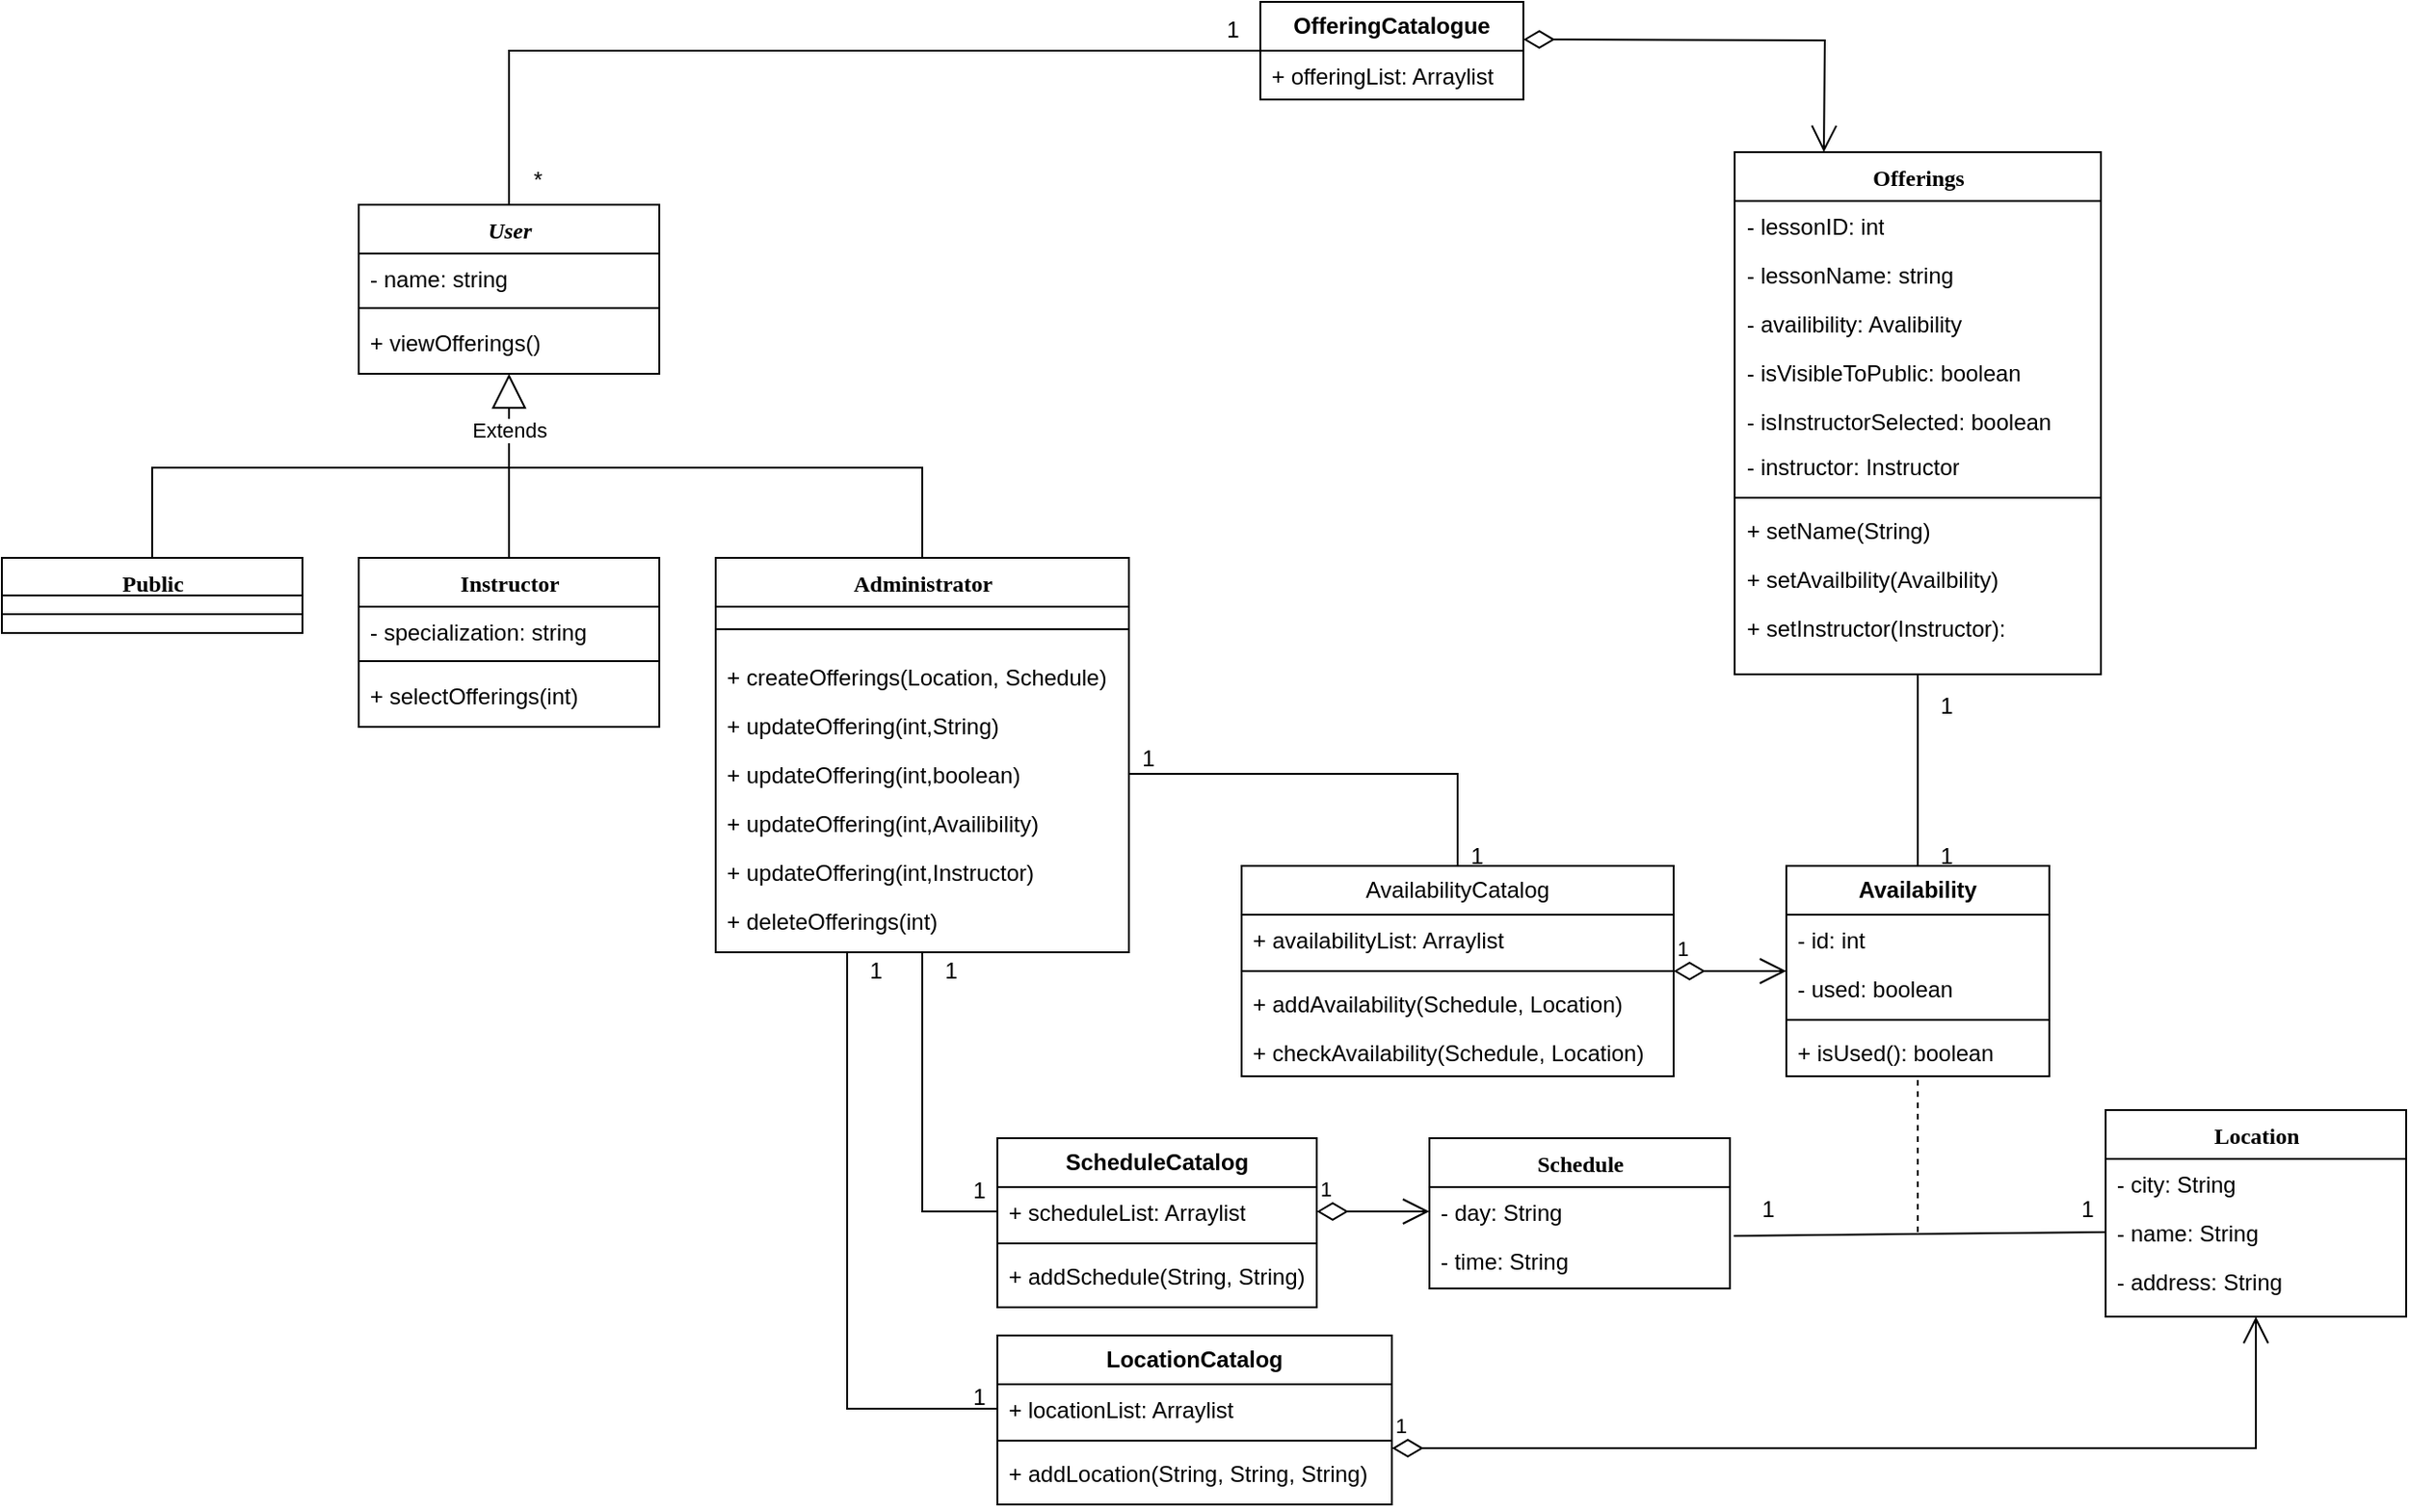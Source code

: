 <mxfile version="24.7.17">
  <diagram name="Page-1" id="6133507b-19e7-1e82-6fc7-422aa6c4b21f">
    <mxGraphModel dx="2534" dy="844" grid="1" gridSize="10" guides="1" tooltips="1" connect="1" arrows="1" fold="1" page="1" pageScale="1" pageWidth="1100" pageHeight="850" background="none" math="0" shadow="0">
      <root>
        <mxCell id="0" />
        <mxCell id="1" parent="0" />
        <mxCell id="78961159f06e98e8-43" value="Offerings" style="swimlane;html=1;fontStyle=1;align=center;verticalAlign=top;childLayout=stackLayout;horizontal=1;startSize=26;horizontalStack=0;resizeParent=1;resizeLast=0;collapsible=1;marginBottom=0;swimlaneFillColor=#ffffff;rounded=0;shadow=0;comic=0;labelBackgroundColor=none;strokeWidth=1;fillColor=none;fontFamily=Verdana;fontSize=12" parent="1" vertex="1">
          <mxGeometry x="672.5" y="130" width="195" height="278" as="geometry" />
        </mxCell>
        <mxCell id="78961159f06e98e8-44" value="- lessonID: int" style="text;html=1;strokeColor=none;fillColor=none;align=left;verticalAlign=top;spacingLeft=4;spacingRight=4;whiteSpace=wrap;overflow=hidden;rotatable=0;points=[[0,0.5],[1,0.5]];portConstraint=eastwest;" parent="78961159f06e98e8-43" vertex="1">
          <mxGeometry y="26" width="195" height="26" as="geometry" />
        </mxCell>
        <mxCell id="WJs15uDkVyT4sWbFeloI-30" value="- lessonName: string" style="text;html=1;strokeColor=none;fillColor=none;align=left;verticalAlign=top;spacingLeft=4;spacingRight=4;whiteSpace=wrap;overflow=hidden;rotatable=0;points=[[0,0.5],[1,0.5]];portConstraint=eastwest;" parent="78961159f06e98e8-43" vertex="1">
          <mxGeometry y="52" width="195" height="26" as="geometry" />
        </mxCell>
        <mxCell id="WJs15uDkVyT4sWbFeloI-31" value="- availibility: Avalibility" style="text;html=1;strokeColor=none;fillColor=none;align=left;verticalAlign=top;spacingLeft=4;spacingRight=4;whiteSpace=wrap;overflow=hidden;rotatable=0;points=[[0,0.5],[1,0.5]];portConstraint=eastwest;" parent="78961159f06e98e8-43" vertex="1">
          <mxGeometry y="78" width="195" height="26" as="geometry" />
        </mxCell>
        <mxCell id="Xn0viUcU6qRGE--6D4ZG-22" value="- isVisibleToPublic: boolean" style="text;html=1;strokeColor=none;fillColor=none;align=left;verticalAlign=top;spacingLeft=4;spacingRight=4;whiteSpace=wrap;overflow=hidden;rotatable=0;points=[[0,0.5],[1,0.5]];portConstraint=eastwest;" parent="78961159f06e98e8-43" vertex="1">
          <mxGeometry y="104" width="195" height="26" as="geometry" />
        </mxCell>
        <mxCell id="Xn0viUcU6qRGE--6D4ZG-21" value="- isInstructorSelected: boolean" style="text;html=1;strokeColor=none;fillColor=none;align=left;verticalAlign=top;spacingLeft=4;spacingRight=4;whiteSpace=wrap;overflow=hidden;rotatable=0;points=[[0,0.5],[1,0.5]];portConstraint=eastwest;" parent="78961159f06e98e8-43" vertex="1">
          <mxGeometry y="130" width="195" height="24" as="geometry" />
        </mxCell>
        <mxCell id="Xn0viUcU6qRGE--6D4ZG-26" value="- instructor: Instructor" style="text;html=1;strokeColor=none;fillColor=none;align=left;verticalAlign=top;spacingLeft=4;spacingRight=4;whiteSpace=wrap;overflow=hidden;rotatable=0;points=[[0,0.5],[1,0.5]];portConstraint=eastwest;" parent="78961159f06e98e8-43" vertex="1">
          <mxGeometry y="154" width="195" height="26" as="geometry" />
        </mxCell>
        <mxCell id="78961159f06e98e8-51" value="" style="line;html=1;strokeWidth=1;fillColor=none;align=left;verticalAlign=middle;spacingTop=-1;spacingLeft=3;spacingRight=3;rotatable=0;labelPosition=right;points=[];portConstraint=eastwest;" parent="78961159f06e98e8-43" vertex="1">
          <mxGeometry y="180" width="195" height="8" as="geometry" />
        </mxCell>
        <mxCell id="78961159f06e98e8-52" value="+ setName(String)" style="text;html=1;strokeColor=none;fillColor=none;align=left;verticalAlign=top;spacingLeft=4;spacingRight=4;whiteSpace=wrap;overflow=hidden;rotatable=0;points=[[0,0.5],[1,0.5]];portConstraint=eastwest;" parent="78961159f06e98e8-43" vertex="1">
          <mxGeometry y="188" width="195" height="26" as="geometry" />
        </mxCell>
        <mxCell id="Xn0viUcU6qRGE--6D4ZG-23" value="+ setAvailbility(Availbility)" style="text;html=1;strokeColor=none;fillColor=none;align=left;verticalAlign=top;spacingLeft=4;spacingRight=4;whiteSpace=wrap;overflow=hidden;rotatable=0;points=[[0,0.5],[1,0.5]];portConstraint=eastwest;" parent="78961159f06e98e8-43" vertex="1">
          <mxGeometry y="214" width="195" height="26" as="geometry" />
        </mxCell>
        <mxCell id="Xn0viUcU6qRGE--6D4ZG-24" value="+ setInstructor(Instructor): " style="text;html=1;strokeColor=none;fillColor=none;align=left;verticalAlign=top;spacingLeft=4;spacingRight=4;whiteSpace=wrap;overflow=hidden;rotatable=0;points=[[0,0.5],[1,0.5]];portConstraint=eastwest;" parent="78961159f06e98e8-43" vertex="1">
          <mxGeometry y="240" width="195" height="26" as="geometry" />
        </mxCell>
        <mxCell id="Xn0viUcU6qRGE--6D4ZG-53" value="&lt;b&gt;OfferingCatalogue&lt;/b&gt;" style="swimlane;fontStyle=0;childLayout=stackLayout;horizontal=1;startSize=26;fillColor=none;horizontalStack=0;resizeParent=1;resizeParentMax=0;resizeLast=0;collapsible=1;marginBottom=0;whiteSpace=wrap;html=1;" parent="1" vertex="1">
          <mxGeometry x="420" y="50" width="140" height="52" as="geometry" />
        </mxCell>
        <mxCell id="Xn0viUcU6qRGE--6D4ZG-54" value="+ offeringList: Arraylist" style="text;strokeColor=none;fillColor=none;align=left;verticalAlign=top;spacingLeft=4;spacingRight=4;overflow=hidden;rotatable=0;points=[[0,0.5],[1,0.5]];portConstraint=eastwest;whiteSpace=wrap;html=1;" parent="Xn0viUcU6qRGE--6D4ZG-53" vertex="1">
          <mxGeometry y="26" width="140" height="26" as="geometry" />
        </mxCell>
        <mxCell id="Xn0viUcU6qRGE--6D4ZG-58" value="" style="endArrow=open;html=1;endSize=12;startArrow=diamondThin;startSize=14;startFill=0;edgeStyle=orthogonalEdgeStyle;align=left;verticalAlign=bottom;rounded=0;" parent="1" edge="1">
          <mxGeometry x="-1" y="3" relative="1" as="geometry">
            <mxPoint x="560" y="70" as="sourcePoint" />
            <mxPoint x="720" y="130" as="targetPoint" />
          </mxGeometry>
        </mxCell>
        <mxCell id="WJs15uDkVyT4sWbFeloI-1" value="Schedule" style="swimlane;html=1;fontStyle=1;align=center;verticalAlign=top;childLayout=stackLayout;horizontal=1;startSize=26;horizontalStack=0;resizeParent=1;resizeLast=0;collapsible=1;marginBottom=0;swimlaneFillColor=#ffffff;rounded=0;shadow=0;comic=0;labelBackgroundColor=none;strokeWidth=1;fillColor=none;fontFamily=Verdana;fontSize=12" parent="1" vertex="1">
          <mxGeometry x="510" y="655" width="160" height="80" as="geometry" />
        </mxCell>
        <mxCell id="WJs15uDkVyT4sWbFeloI-3" value="- day: String" style="text;html=1;strokeColor=none;fillColor=none;align=left;verticalAlign=top;spacingLeft=4;spacingRight=4;whiteSpace=wrap;overflow=hidden;rotatable=0;points=[[0,0.5],[1,0.5]];portConstraint=eastwest;" parent="WJs15uDkVyT4sWbFeloI-1" vertex="1">
          <mxGeometry y="26" width="160" height="26" as="geometry" />
        </mxCell>
        <mxCell id="WJs15uDkVyT4sWbFeloI-4" value="- time: String" style="text;html=1;strokeColor=none;fillColor=none;align=left;verticalAlign=top;spacingLeft=4;spacingRight=4;whiteSpace=wrap;overflow=hidden;rotatable=0;points=[[0,0.5],[1,0.5]];portConstraint=eastwest;" parent="WJs15uDkVyT4sWbFeloI-1" vertex="1">
          <mxGeometry y="52" width="160" height="26" as="geometry" />
        </mxCell>
        <mxCell id="WJs15uDkVyT4sWbFeloI-5" value="Location" style="swimlane;html=1;fontStyle=1;align=center;verticalAlign=top;childLayout=stackLayout;horizontal=1;startSize=26;horizontalStack=0;resizeParent=1;resizeLast=0;collapsible=1;marginBottom=0;swimlaneFillColor=#ffffff;rounded=0;shadow=0;comic=0;labelBackgroundColor=none;strokeWidth=1;fillColor=none;fontFamily=Verdana;fontSize=12" parent="1" vertex="1">
          <mxGeometry x="870" y="640" width="160" height="110" as="geometry" />
        </mxCell>
        <mxCell id="WJs15uDkVyT4sWbFeloI-6" value="- city: String" style="text;html=1;strokeColor=none;fillColor=none;align=left;verticalAlign=top;spacingLeft=4;spacingRight=4;whiteSpace=wrap;overflow=hidden;rotatable=0;points=[[0,0.5],[1,0.5]];portConstraint=eastwest;" parent="WJs15uDkVyT4sWbFeloI-5" vertex="1">
          <mxGeometry y="26" width="160" height="26" as="geometry" />
        </mxCell>
        <mxCell id="WJs15uDkVyT4sWbFeloI-7" value="- name: String" style="text;html=1;strokeColor=none;fillColor=none;align=left;verticalAlign=top;spacingLeft=4;spacingRight=4;whiteSpace=wrap;overflow=hidden;rotatable=0;points=[[0,0.5],[1,0.5]];portConstraint=eastwest;" parent="WJs15uDkVyT4sWbFeloI-5" vertex="1">
          <mxGeometry y="52" width="160" height="26" as="geometry" />
        </mxCell>
        <mxCell id="WJs15uDkVyT4sWbFeloI-8" value="- address: String" style="text;html=1;strokeColor=none;fillColor=none;align=left;verticalAlign=top;spacingLeft=4;spacingRight=4;whiteSpace=wrap;overflow=hidden;rotatable=0;points=[[0,0.5],[1,0.5]];portConstraint=eastwest;" parent="WJs15uDkVyT4sWbFeloI-5" vertex="1">
          <mxGeometry y="78" width="160" height="26" as="geometry" />
        </mxCell>
        <mxCell id="WJs15uDkVyT4sWbFeloI-9" value="AvailabilityCatalog" style="swimlane;fontStyle=0;childLayout=stackLayout;horizontal=1;startSize=26;fillColor=none;horizontalStack=0;resizeParent=1;resizeParentMax=0;resizeLast=0;collapsible=1;marginBottom=0;whiteSpace=wrap;html=1;" parent="1" vertex="1">
          <mxGeometry x="410" y="510" width="230" height="112" as="geometry" />
        </mxCell>
        <mxCell id="WJs15uDkVyT4sWbFeloI-10" value="+ availabilityList: Arraylist" style="text;strokeColor=none;fillColor=none;align=left;verticalAlign=top;spacingLeft=4;spacingRight=4;overflow=hidden;rotatable=0;points=[[0,0.5],[1,0.5]];portConstraint=eastwest;whiteSpace=wrap;html=1;" parent="WJs15uDkVyT4sWbFeloI-9" vertex="1">
          <mxGeometry y="26" width="230" height="26" as="geometry" />
        </mxCell>
        <mxCell id="WJs15uDkVyT4sWbFeloI-11" value="" style="line;strokeWidth=1;fillColor=none;align=left;verticalAlign=middle;spacingTop=-1;spacingLeft=3;spacingRight=3;rotatable=0;labelPosition=right;points=[];portConstraint=eastwest;strokeColor=inherit;" parent="WJs15uDkVyT4sWbFeloI-9" vertex="1">
          <mxGeometry y="52" width="230" height="8" as="geometry" />
        </mxCell>
        <mxCell id="WJs15uDkVyT4sWbFeloI-12" value="+ addAvailability(Schedule, Location)" style="text;strokeColor=none;fillColor=none;align=left;verticalAlign=top;spacingLeft=4;spacingRight=4;overflow=hidden;rotatable=0;points=[[0,0.5],[1,0.5]];portConstraint=eastwest;whiteSpace=wrap;html=1;" parent="WJs15uDkVyT4sWbFeloI-9" vertex="1">
          <mxGeometry y="60" width="230" height="26" as="geometry" />
        </mxCell>
        <mxCell id="WJs15uDkVyT4sWbFeloI-69" value="+ checkAvailability(Schedule, Location)" style="text;strokeColor=none;fillColor=none;align=left;verticalAlign=top;spacingLeft=4;spacingRight=4;overflow=hidden;rotatable=0;points=[[0,0.5],[1,0.5]];portConstraint=eastwest;whiteSpace=wrap;html=1;" parent="WJs15uDkVyT4sWbFeloI-9" vertex="1">
          <mxGeometry y="86" width="230" height="26" as="geometry" />
        </mxCell>
        <mxCell id="WJs15uDkVyT4sWbFeloI-13" value="" style="endArrow=none;html=1;rounded=0;entryX=0;entryY=0.5;entryDx=0;entryDy=0;exitX=1.013;exitY=1;exitDx=0;exitDy=0;exitPerimeter=0;" parent="1" source="WJs15uDkVyT4sWbFeloI-3" target="WJs15uDkVyT4sWbFeloI-7" edge="1">
          <mxGeometry width="50" height="50" relative="1" as="geometry">
            <mxPoint x="660" y="690" as="sourcePoint" />
            <mxPoint x="380" y="310" as="targetPoint" />
          </mxGeometry>
        </mxCell>
        <mxCell id="WJs15uDkVyT4sWbFeloI-14" value="" style="endArrow=none;html=1;rounded=0;dashed=1;entryX=0.5;entryY=1;entryDx=0;entryDy=0;" parent="1" target="WJs15uDkVyT4sWbFeloI-15" edge="1">
          <mxGeometry width="50" height="50" relative="1" as="geometry">
            <mxPoint x="770" y="705" as="sourcePoint" />
            <mxPoint x="770" y="630" as="targetPoint" />
          </mxGeometry>
        </mxCell>
        <mxCell id="WJs15uDkVyT4sWbFeloI-15" value="&lt;b&gt;Availability&lt;/b&gt;" style="swimlane;fontStyle=0;childLayout=stackLayout;horizontal=1;startSize=26;fillColor=none;horizontalStack=0;resizeParent=1;resizeParentMax=0;resizeLast=0;collapsible=1;marginBottom=0;whiteSpace=wrap;html=1;" parent="1" vertex="1">
          <mxGeometry x="700" y="510" width="140" height="112" as="geometry" />
        </mxCell>
        <mxCell id="WJs15uDkVyT4sWbFeloI-16" value="- id: int" style="text;strokeColor=none;fillColor=none;align=left;verticalAlign=top;spacingLeft=4;spacingRight=4;overflow=hidden;rotatable=0;points=[[0,0.5],[1,0.5]];portConstraint=eastwest;whiteSpace=wrap;html=1;" parent="WJs15uDkVyT4sWbFeloI-15" vertex="1">
          <mxGeometry y="26" width="140" height="26" as="geometry" />
        </mxCell>
        <mxCell id="WJs15uDkVyT4sWbFeloI-68" value="- used: boolean" style="text;strokeColor=none;fillColor=none;align=left;verticalAlign=top;spacingLeft=4;spacingRight=4;overflow=hidden;rotatable=0;points=[[0,0.5],[1,0.5]];portConstraint=eastwest;whiteSpace=wrap;html=1;" parent="WJs15uDkVyT4sWbFeloI-15" vertex="1">
          <mxGeometry y="52" width="140" height="26" as="geometry" />
        </mxCell>
        <mxCell id="WJs15uDkVyT4sWbFeloI-71" value="" style="line;strokeWidth=1;fillColor=none;align=left;verticalAlign=middle;spacingTop=-1;spacingLeft=3;spacingRight=3;rotatable=0;labelPosition=right;points=[];portConstraint=eastwest;strokeColor=inherit;" parent="WJs15uDkVyT4sWbFeloI-15" vertex="1">
          <mxGeometry y="78" width="140" height="8" as="geometry" />
        </mxCell>
        <mxCell id="WJs15uDkVyT4sWbFeloI-72" value="+ isUsed(): boolean" style="text;strokeColor=none;fillColor=none;align=left;verticalAlign=top;spacingLeft=4;spacingRight=4;overflow=hidden;rotatable=0;points=[[0,0.5],[1,0.5]];portConstraint=eastwest;whiteSpace=wrap;html=1;" parent="WJs15uDkVyT4sWbFeloI-15" vertex="1">
          <mxGeometry y="86" width="140" height="26" as="geometry" />
        </mxCell>
        <mxCell id="WJs15uDkVyT4sWbFeloI-17" value="1" style="endArrow=open;html=1;endSize=12;startArrow=diamondThin;startSize=14;startFill=0;edgeStyle=orthogonalEdgeStyle;align=left;verticalAlign=bottom;rounded=0;entryX=0;entryY=0.5;entryDx=0;entryDy=0;exitX=1;exitY=0.5;exitDx=0;exitDy=0;" parent="1" source="WJs15uDkVyT4sWbFeloI-9" target="WJs15uDkVyT4sWbFeloI-15" edge="1">
          <mxGeometry x="-1" y="3" relative="1" as="geometry">
            <mxPoint x="570" y="610" as="sourcePoint" />
            <mxPoint x="660" y="600" as="targetPoint" />
          </mxGeometry>
        </mxCell>
        <mxCell id="WJs15uDkVyT4sWbFeloI-18" value="1" style="text;html=1;align=center;verticalAlign=middle;resizable=0;points=[];autosize=1;strokeColor=none;fillColor=none;" parent="1" vertex="1">
          <mxGeometry x="770" y="490" width="30" height="30" as="geometry" />
        </mxCell>
        <mxCell id="WJs15uDkVyT4sWbFeloI-19" value="1" style="text;html=1;align=center;verticalAlign=middle;resizable=0;points=[];autosize=1;strokeColor=none;fillColor=none;" parent="1" vertex="1">
          <mxGeometry x="675" y="678" width="30" height="30" as="geometry" />
        </mxCell>
        <mxCell id="WJs15uDkVyT4sWbFeloI-20" value="1" style="text;html=1;align=center;verticalAlign=middle;resizable=0;points=[];autosize=1;strokeColor=none;fillColor=none;" parent="1" vertex="1">
          <mxGeometry x="845" y="678" width="30" height="30" as="geometry" />
        </mxCell>
        <mxCell id="WJs15uDkVyT4sWbFeloI-21" value="&lt;b&gt;ScheduleCatalog&lt;/b&gt;" style="swimlane;fontStyle=0;childLayout=stackLayout;horizontal=1;startSize=26;fillColor=none;horizontalStack=0;resizeParent=1;resizeParentMax=0;resizeLast=0;collapsible=1;marginBottom=0;whiteSpace=wrap;html=1;" parent="1" vertex="1">
          <mxGeometry x="280" y="655" width="170" height="90" as="geometry" />
        </mxCell>
        <mxCell id="WJs15uDkVyT4sWbFeloI-22" value="+ scheduleList: Arraylist" style="text;strokeColor=none;fillColor=none;align=left;verticalAlign=top;spacingLeft=4;spacingRight=4;overflow=hidden;rotatable=0;points=[[0,0.5],[1,0.5]];portConstraint=eastwest;whiteSpace=wrap;html=1;" parent="WJs15uDkVyT4sWbFeloI-21" vertex="1">
          <mxGeometry y="26" width="170" height="26" as="geometry" />
        </mxCell>
        <mxCell id="WJs15uDkVyT4sWbFeloI-23" value="" style="line;strokeWidth=1;fillColor=none;align=left;verticalAlign=middle;spacingTop=-1;spacingLeft=3;spacingRight=3;rotatable=0;labelPosition=right;points=[];portConstraint=eastwest;strokeColor=inherit;" parent="WJs15uDkVyT4sWbFeloI-21" vertex="1">
          <mxGeometry y="52" width="170" height="8" as="geometry" />
        </mxCell>
        <mxCell id="WJs15uDkVyT4sWbFeloI-66" value="+ addSchedule(String, String)" style="text;strokeColor=none;fillColor=none;align=left;verticalAlign=top;spacingLeft=4;spacingRight=4;overflow=hidden;rotatable=0;points=[[0,0.5],[1,0.5]];portConstraint=eastwest;whiteSpace=wrap;html=1;" parent="WJs15uDkVyT4sWbFeloI-21" vertex="1">
          <mxGeometry y="60" width="170" height="30" as="geometry" />
        </mxCell>
        <mxCell id="WJs15uDkVyT4sWbFeloI-24" value="&lt;b&gt;LocationCatalog&lt;/b&gt;" style="swimlane;fontStyle=0;childLayout=stackLayout;horizontal=1;startSize=26;fillColor=none;horizontalStack=0;resizeParent=1;resizeParentMax=0;resizeLast=0;collapsible=1;marginBottom=0;whiteSpace=wrap;html=1;" parent="1" vertex="1">
          <mxGeometry x="280" y="760" width="210" height="90" as="geometry" />
        </mxCell>
        <mxCell id="WJs15uDkVyT4sWbFeloI-25" value="+ locationList: Arraylist" style="text;strokeColor=none;fillColor=none;align=left;verticalAlign=top;spacingLeft=4;spacingRight=4;overflow=hidden;rotatable=0;points=[[0,0.5],[1,0.5]];portConstraint=eastwest;whiteSpace=wrap;html=1;" parent="WJs15uDkVyT4sWbFeloI-24" vertex="1">
          <mxGeometry y="26" width="210" height="26" as="geometry" />
        </mxCell>
        <mxCell id="WJs15uDkVyT4sWbFeloI-26" value="" style="line;strokeWidth=1;fillColor=none;align=left;verticalAlign=middle;spacingTop=-1;spacingLeft=3;spacingRight=3;rotatable=0;labelPosition=right;points=[];portConstraint=eastwest;strokeColor=inherit;" parent="WJs15uDkVyT4sWbFeloI-24" vertex="1">
          <mxGeometry y="52" width="210" height="8" as="geometry" />
        </mxCell>
        <mxCell id="WJs15uDkVyT4sWbFeloI-67" value="+ addLocation(String, String, String)" style="text;strokeColor=none;fillColor=none;align=left;verticalAlign=top;spacingLeft=4;spacingRight=4;overflow=hidden;rotatable=0;points=[[0,0.5],[1,0.5]];portConstraint=eastwest;whiteSpace=wrap;html=1;" parent="WJs15uDkVyT4sWbFeloI-24" vertex="1">
          <mxGeometry y="60" width="210" height="30" as="geometry" />
        </mxCell>
        <mxCell id="WJs15uDkVyT4sWbFeloI-27" value="1" style="endArrow=open;html=1;endSize=12;startArrow=diamondThin;startSize=14;startFill=0;edgeStyle=orthogonalEdgeStyle;align=left;verticalAlign=bottom;rounded=0;exitX=1;exitY=1.308;exitDx=0;exitDy=0;exitPerimeter=0;entryX=0.5;entryY=1;entryDx=0;entryDy=0;" parent="1" source="WJs15uDkVyT4sWbFeloI-25" target="WJs15uDkVyT4sWbFeloI-5" edge="1">
          <mxGeometry x="-1" y="3" relative="1" as="geometry">
            <mxPoint x="440" y="790.5" as="sourcePoint" />
            <mxPoint x="900" y="791" as="targetPoint" />
          </mxGeometry>
        </mxCell>
        <mxCell id="WJs15uDkVyT4sWbFeloI-28" value="" style="endArrow=none;html=1;rounded=0;entryX=0.5;entryY=1;entryDx=0;entryDy=0;" parent="1" target="78961159f06e98e8-43" edge="1">
          <mxGeometry width="50" height="50" relative="1" as="geometry">
            <mxPoint x="770" y="510" as="sourcePoint" />
            <mxPoint x="760" y="420" as="targetPoint" />
          </mxGeometry>
        </mxCell>
        <mxCell id="WJs15uDkVyT4sWbFeloI-29" value="1" style="text;html=1;align=center;verticalAlign=middle;resizable=0;points=[];autosize=1;strokeColor=none;fillColor=none;" parent="1" vertex="1">
          <mxGeometry x="770" y="410" width="30" height="30" as="geometry" />
        </mxCell>
        <mxCell id="WJs15uDkVyT4sWbFeloI-32" value="Administrator" style="swimlane;html=1;fontStyle=1;align=center;verticalAlign=top;childLayout=stackLayout;horizontal=1;startSize=26;horizontalStack=0;resizeParent=1;resizeLast=0;collapsible=1;marginBottom=0;swimlaneFillColor=#ffffff;rounded=0;shadow=0;comic=0;labelBackgroundColor=none;strokeWidth=1;fillColor=none;fontFamily=Verdana;fontSize=12" parent="1" vertex="1">
          <mxGeometry x="130" y="346" width="220" height="210" as="geometry" />
        </mxCell>
        <mxCell id="WJs15uDkVyT4sWbFeloI-33" value="" style="line;html=1;strokeWidth=1;fillColor=none;align=left;verticalAlign=middle;spacingTop=-1;spacingLeft=3;spacingRight=3;rotatable=0;labelPosition=right;points=[];portConstraint=eastwest;" parent="WJs15uDkVyT4sWbFeloI-32" vertex="1">
          <mxGeometry y="26" width="220" height="24" as="geometry" />
        </mxCell>
        <mxCell id="WJs15uDkVyT4sWbFeloI-34" value="+ createOfferings(Location, Schedule)" style="text;html=1;strokeColor=none;fillColor=none;align=left;verticalAlign=top;spacingLeft=4;spacingRight=4;whiteSpace=wrap;overflow=hidden;rotatable=0;points=[[0,0.5],[1,0.5]];portConstraint=eastwest;" parent="WJs15uDkVyT4sWbFeloI-32" vertex="1">
          <mxGeometry y="50" width="220" height="26" as="geometry" />
        </mxCell>
        <mxCell id="WJs15uDkVyT4sWbFeloI-35" value="&lt;div&gt;+ updateOffering(int,String)&lt;/div&gt;&lt;div&gt;&lt;br&gt;&lt;/div&gt;" style="text;html=1;strokeColor=none;fillColor=none;align=left;verticalAlign=top;spacingLeft=4;spacingRight=4;whiteSpace=wrap;overflow=hidden;rotatable=0;points=[[0,0.5],[1,0.5]];portConstraint=eastwest;" parent="WJs15uDkVyT4sWbFeloI-32" vertex="1">
          <mxGeometry y="76" width="220" height="26" as="geometry" />
        </mxCell>
        <mxCell id="WJs15uDkVyT4sWbFeloI-36" value="&lt;div&gt;+ updateOffering(int,boolean)&lt;/div&gt;&lt;div&gt;&lt;br&gt;&lt;/div&gt;" style="text;html=1;strokeColor=none;fillColor=none;align=left;verticalAlign=top;spacingLeft=4;spacingRight=4;whiteSpace=wrap;overflow=hidden;rotatable=0;points=[[0,0.5],[1,0.5]];portConstraint=eastwest;" parent="WJs15uDkVyT4sWbFeloI-32" vertex="1">
          <mxGeometry y="102" width="220" height="26" as="geometry" />
        </mxCell>
        <mxCell id="WJs15uDkVyT4sWbFeloI-37" value="&lt;div&gt;+ updateOffering(int,Availibility)&lt;/div&gt;&lt;div&gt;&lt;br&gt;&lt;/div&gt;" style="text;html=1;strokeColor=none;fillColor=none;align=left;verticalAlign=top;spacingLeft=4;spacingRight=4;whiteSpace=wrap;overflow=hidden;rotatable=0;points=[[0,0.5],[1,0.5]];portConstraint=eastwest;" parent="WJs15uDkVyT4sWbFeloI-32" vertex="1">
          <mxGeometry y="128" width="220" height="26" as="geometry" />
        </mxCell>
        <mxCell id="WJs15uDkVyT4sWbFeloI-38" value="&lt;div&gt;+ updateOffering(int,Instructor)&lt;/div&gt;&lt;div&gt;&lt;br&gt;&lt;/div&gt;" style="text;html=1;strokeColor=none;fillColor=none;align=left;verticalAlign=top;spacingLeft=4;spacingRight=4;whiteSpace=wrap;overflow=hidden;rotatable=0;points=[[0,0.5],[1,0.5]];portConstraint=eastwest;" parent="WJs15uDkVyT4sWbFeloI-32" vertex="1">
          <mxGeometry y="154" width="220" height="26" as="geometry" />
        </mxCell>
        <mxCell id="WJs15uDkVyT4sWbFeloI-39" value="&lt;div&gt;+ deleteOfferings(int)&lt;/div&gt;&lt;div&gt;&lt;br&gt;&lt;/div&gt;" style="text;html=1;strokeColor=none;fillColor=none;align=left;verticalAlign=top;spacingLeft=4;spacingRight=4;whiteSpace=wrap;overflow=hidden;rotatable=0;points=[[0,0.5],[1,0.5]];portConstraint=eastwest;" parent="WJs15uDkVyT4sWbFeloI-32" vertex="1">
          <mxGeometry y="180" width="220" height="26" as="geometry" />
        </mxCell>
        <mxCell id="WJs15uDkVyT4sWbFeloI-40" value="Instructor" style="swimlane;html=1;fontStyle=1;align=center;verticalAlign=top;childLayout=stackLayout;horizontal=1;startSize=26;horizontalStack=0;resizeParent=1;resizeLast=0;collapsible=1;marginBottom=0;swimlaneFillColor=#ffffff;rounded=0;shadow=0;comic=0;labelBackgroundColor=none;strokeWidth=1;fillColor=none;fontFamily=Verdana;fontSize=12" parent="1" vertex="1">
          <mxGeometry x="-60" y="346" width="160" height="90" as="geometry" />
        </mxCell>
        <mxCell id="WJs15uDkVyT4sWbFeloI-41" value="- specialization: string" style="text;html=1;strokeColor=none;fillColor=none;align=left;verticalAlign=top;spacingLeft=4;spacingRight=4;whiteSpace=wrap;overflow=hidden;rotatable=0;points=[[0,0.5],[1,0.5]];portConstraint=eastwest;" parent="WJs15uDkVyT4sWbFeloI-40" vertex="1">
          <mxGeometry y="26" width="160" height="24" as="geometry" />
        </mxCell>
        <mxCell id="WJs15uDkVyT4sWbFeloI-42" value="" style="line;html=1;strokeWidth=1;fillColor=none;align=left;verticalAlign=middle;spacingTop=-1;spacingLeft=3;spacingRight=3;rotatable=0;labelPosition=right;points=[];portConstraint=eastwest;" parent="WJs15uDkVyT4sWbFeloI-40" vertex="1">
          <mxGeometry y="50" width="160" height="10" as="geometry" />
        </mxCell>
        <mxCell id="WJs15uDkVyT4sWbFeloI-43" value="&lt;div&gt;+ selectOfferings(int)&lt;/div&gt;&lt;div&gt;&lt;br&gt;&lt;/div&gt;" style="text;html=1;strokeColor=none;fillColor=none;align=left;verticalAlign=top;spacingLeft=4;spacingRight=4;whiteSpace=wrap;overflow=hidden;rotatable=0;points=[[0,0.5],[1,0.5]];portConstraint=eastwest;" parent="WJs15uDkVyT4sWbFeloI-40" vertex="1">
          <mxGeometry y="60" width="160" height="26" as="geometry" />
        </mxCell>
        <mxCell id="WJs15uDkVyT4sWbFeloI-44" value="Public" style="swimlane;html=1;fontStyle=1;align=center;verticalAlign=top;childLayout=stackLayout;horizontal=1;startSize=20;horizontalStack=0;resizeParent=1;resizeLast=0;collapsible=1;marginBottom=0;swimlaneFillColor=#ffffff;rounded=0;shadow=0;comic=0;labelBackgroundColor=none;strokeWidth=1;fillColor=none;fontFamily=Verdana;fontSize=12" parent="1" vertex="1">
          <mxGeometry x="-250" y="346" width="160" height="40" as="geometry" />
        </mxCell>
        <mxCell id="WJs15uDkVyT4sWbFeloI-45" value="" style="line;html=1;strokeWidth=1;fillColor=none;align=left;verticalAlign=middle;spacingTop=-1;spacingLeft=3;spacingRight=3;rotatable=0;labelPosition=right;points=[];portConstraint=eastwest;" parent="WJs15uDkVyT4sWbFeloI-44" vertex="1">
          <mxGeometry y="20" width="160" height="20" as="geometry" />
        </mxCell>
        <mxCell id="WJs15uDkVyT4sWbFeloI-46" value="&lt;i&gt;User&lt;/i&gt;" style="swimlane;html=1;fontStyle=1;align=center;verticalAlign=top;childLayout=stackLayout;horizontal=1;startSize=26;horizontalStack=0;resizeParent=1;resizeLast=0;collapsible=1;marginBottom=0;swimlaneFillColor=#ffffff;rounded=0;shadow=0;comic=0;labelBackgroundColor=none;strokeWidth=1;fillColor=none;fontFamily=Verdana;fontSize=12" parent="1" vertex="1">
          <mxGeometry x="-60" y="158" width="160" height="90" as="geometry" />
        </mxCell>
        <mxCell id="WJs15uDkVyT4sWbFeloI-47" value="- name: string" style="text;html=1;strokeColor=none;fillColor=none;align=left;verticalAlign=top;spacingLeft=4;spacingRight=4;whiteSpace=wrap;overflow=hidden;rotatable=0;points=[[0,0.5],[1,0.5]];portConstraint=eastwest;" parent="WJs15uDkVyT4sWbFeloI-46" vertex="1">
          <mxGeometry y="26" width="160" height="24" as="geometry" />
        </mxCell>
        <mxCell id="WJs15uDkVyT4sWbFeloI-48" value="" style="line;html=1;strokeWidth=1;fillColor=none;align=left;verticalAlign=middle;spacingTop=-1;spacingLeft=3;spacingRight=3;rotatable=0;labelPosition=right;points=[];portConstraint=eastwest;" parent="WJs15uDkVyT4sWbFeloI-46" vertex="1">
          <mxGeometry y="50" width="160" height="10" as="geometry" />
        </mxCell>
        <mxCell id="WJs15uDkVyT4sWbFeloI-49" value="+ viewOfferings()" style="text;html=1;strokeColor=none;fillColor=none;align=left;verticalAlign=top;spacingLeft=4;spacingRight=4;whiteSpace=wrap;overflow=hidden;rotatable=0;points=[[0,0.5],[1,0.5]];portConstraint=eastwest;" parent="WJs15uDkVyT4sWbFeloI-46" vertex="1">
          <mxGeometry y="60" width="160" height="24" as="geometry" />
        </mxCell>
        <mxCell id="WJs15uDkVyT4sWbFeloI-50" value="" style="endArrow=block;endSize=16;endFill=0;html=1;rounded=0;entryX=0.5;entryY=1;entryDx=0;entryDy=0;exitX=0.5;exitY=0;exitDx=0;exitDy=0;" parent="1" source="WJs15uDkVyT4sWbFeloI-44" target="WJs15uDkVyT4sWbFeloI-46" edge="1">
          <mxGeometry width="160" relative="1" as="geometry">
            <mxPoint x="-170" y="301.5" as="sourcePoint" />
            <mxPoint x="-10" y="301.5" as="targetPoint" />
            <Array as="points">
              <mxPoint x="-170" y="298" />
              <mxPoint x="20" y="298" />
            </Array>
          </mxGeometry>
        </mxCell>
        <mxCell id="WJs15uDkVyT4sWbFeloI-51" value="Extends" style="edgeLabel;html=1;align=center;verticalAlign=middle;resizable=0;points=[];" parent="WJs15uDkVyT4sWbFeloI-50" vertex="1" connectable="0">
          <mxGeometry x="0.792" relative="1" as="geometry">
            <mxPoint as="offset" />
          </mxGeometry>
        </mxCell>
        <mxCell id="WJs15uDkVyT4sWbFeloI-52" value="" style="endArrow=none;html=1;rounded=0;exitX=0.5;exitY=0;exitDx=0;exitDy=0;" parent="1" source="WJs15uDkVyT4sWbFeloI-40" edge="1">
          <mxGeometry width="50" height="50" relative="1" as="geometry">
            <mxPoint x="30" y="418" as="sourcePoint" />
            <mxPoint x="20" y="298" as="targetPoint" />
          </mxGeometry>
        </mxCell>
        <mxCell id="WJs15uDkVyT4sWbFeloI-53" value="" style="endArrow=none;html=1;rounded=0;exitX=0.5;exitY=0;exitDx=0;exitDy=0;" parent="1" source="WJs15uDkVyT4sWbFeloI-32" edge="1">
          <mxGeometry width="50" height="50" relative="1" as="geometry">
            <mxPoint x="240" y="298" as="sourcePoint" />
            <mxPoint x="20" y="298" as="targetPoint" />
            <Array as="points">
              <mxPoint x="240" y="298" />
            </Array>
          </mxGeometry>
        </mxCell>
        <mxCell id="WJs15uDkVyT4sWbFeloI-54" value="*" style="text;html=1;align=center;verticalAlign=middle;resizable=0;points=[];autosize=1;strokeColor=none;fillColor=none;" parent="1" vertex="1">
          <mxGeometry x="20" y="130" width="30" height="30" as="geometry" />
        </mxCell>
        <mxCell id="WJs15uDkVyT4sWbFeloI-55" value="" style="endArrow=none;html=1;rounded=0;entryX=0;entryY=0.5;entryDx=0;entryDy=0;exitX=0.5;exitY=0;exitDx=0;exitDy=0;" parent="1" source="WJs15uDkVyT4sWbFeloI-46" target="Xn0viUcU6qRGE--6D4ZG-53" edge="1">
          <mxGeometry width="50" height="50" relative="1" as="geometry">
            <mxPoint x="340" y="370" as="sourcePoint" />
            <mxPoint x="390" y="320" as="targetPoint" />
            <Array as="points">
              <mxPoint x="20" y="76" />
            </Array>
          </mxGeometry>
        </mxCell>
        <mxCell id="WJs15uDkVyT4sWbFeloI-56" value="1" style="text;html=1;align=center;verticalAlign=middle;resizable=0;points=[];autosize=1;strokeColor=none;fillColor=none;" parent="1" vertex="1">
          <mxGeometry x="390" y="50" width="30" height="30" as="geometry" />
        </mxCell>
        <mxCell id="WJs15uDkVyT4sWbFeloI-57" value="" style="endArrow=none;html=1;rounded=0;entryX=1;entryY=0.5;entryDx=0;entryDy=0;exitX=0.5;exitY=0;exitDx=0;exitDy=0;" parent="1" source="WJs15uDkVyT4sWbFeloI-9" target="WJs15uDkVyT4sWbFeloI-36" edge="1">
          <mxGeometry width="50" height="50" relative="1" as="geometry">
            <mxPoint x="300" y="440" as="sourcePoint" />
            <mxPoint x="350" y="390" as="targetPoint" />
            <Array as="points">
              <mxPoint x="525" y="461" />
            </Array>
          </mxGeometry>
        </mxCell>
        <mxCell id="WJs15uDkVyT4sWbFeloI-58" value="1" style="text;html=1;align=center;verticalAlign=middle;resizable=0;points=[];autosize=1;strokeColor=none;fillColor=none;" parent="1" vertex="1">
          <mxGeometry x="345" y="438" width="30" height="30" as="geometry" />
        </mxCell>
        <mxCell id="WJs15uDkVyT4sWbFeloI-59" value="1" style="text;html=1;align=center;verticalAlign=middle;resizable=0;points=[];autosize=1;strokeColor=none;fillColor=none;" parent="1" vertex="1">
          <mxGeometry x="520" y="490" width="30" height="30" as="geometry" />
        </mxCell>
        <mxCell id="WJs15uDkVyT4sWbFeloI-60" value="" style="endArrow=none;html=1;rounded=0;exitX=0;exitY=0.5;exitDx=0;exitDy=0;" parent="1" source="WJs15uDkVyT4sWbFeloI-22" edge="1">
          <mxGeometry width="50" height="50" relative="1" as="geometry">
            <mxPoint x="190" y="606" as="sourcePoint" />
            <mxPoint x="240" y="556" as="targetPoint" />
            <Array as="points">
              <mxPoint x="240" y="694" />
            </Array>
          </mxGeometry>
        </mxCell>
        <mxCell id="WJs15uDkVyT4sWbFeloI-61" value="" style="endArrow=none;html=1;rounded=0;exitX=0;exitY=0.5;exitDx=0;exitDy=0;" parent="1" source="WJs15uDkVyT4sWbFeloI-25" edge="1">
          <mxGeometry width="50" height="50" relative="1" as="geometry">
            <mxPoint x="200" y="800" as="sourcePoint" />
            <mxPoint x="200" y="556" as="targetPoint" />
            <Array as="points">
              <mxPoint x="200" y="799" />
            </Array>
          </mxGeometry>
        </mxCell>
        <mxCell id="WJs15uDkVyT4sWbFeloI-62" value="1" style="text;html=1;align=center;verticalAlign=middle;resizable=0;points=[];autosize=1;strokeColor=none;fillColor=none;" parent="1" vertex="1">
          <mxGeometry x="200" y="551" width="30" height="30" as="geometry" />
        </mxCell>
        <mxCell id="WJs15uDkVyT4sWbFeloI-63" value="1" style="text;html=1;align=center;verticalAlign=middle;resizable=0;points=[];autosize=1;strokeColor=none;fillColor=none;" parent="1" vertex="1">
          <mxGeometry x="240" y="551" width="30" height="30" as="geometry" />
        </mxCell>
        <mxCell id="WJs15uDkVyT4sWbFeloI-64" value="1" style="text;html=1;align=center;verticalAlign=middle;resizable=0;points=[];autosize=1;strokeColor=none;fillColor=none;" parent="1" vertex="1">
          <mxGeometry x="255" y="668" width="30" height="30" as="geometry" />
        </mxCell>
        <mxCell id="WJs15uDkVyT4sWbFeloI-65" value="1" style="text;html=1;align=center;verticalAlign=middle;resizable=0;points=[];autosize=1;strokeColor=none;fillColor=none;" parent="1" vertex="1">
          <mxGeometry x="255" y="778" width="30" height="30" as="geometry" />
        </mxCell>
        <mxCell id="WJs15uDkVyT4sWbFeloI-2" value="1" style="endArrow=open;html=1;endSize=12;startArrow=diamondThin;startSize=14;startFill=0;edgeStyle=orthogonalEdgeStyle;align=left;verticalAlign=bottom;rounded=0;entryX=0;entryY=0.5;entryDx=0;entryDy=0;exitX=1;exitY=0.5;exitDx=0;exitDy=0;" parent="1" source="WJs15uDkVyT4sWbFeloI-22" target="WJs15uDkVyT4sWbFeloI-3" edge="1">
          <mxGeometry x="-1" y="3" relative="1" as="geometry">
            <mxPoint x="430" y="693.5" as="sourcePoint" />
            <mxPoint x="590" y="693.5" as="targetPoint" />
          </mxGeometry>
        </mxCell>
      </root>
    </mxGraphModel>
  </diagram>
</mxfile>

